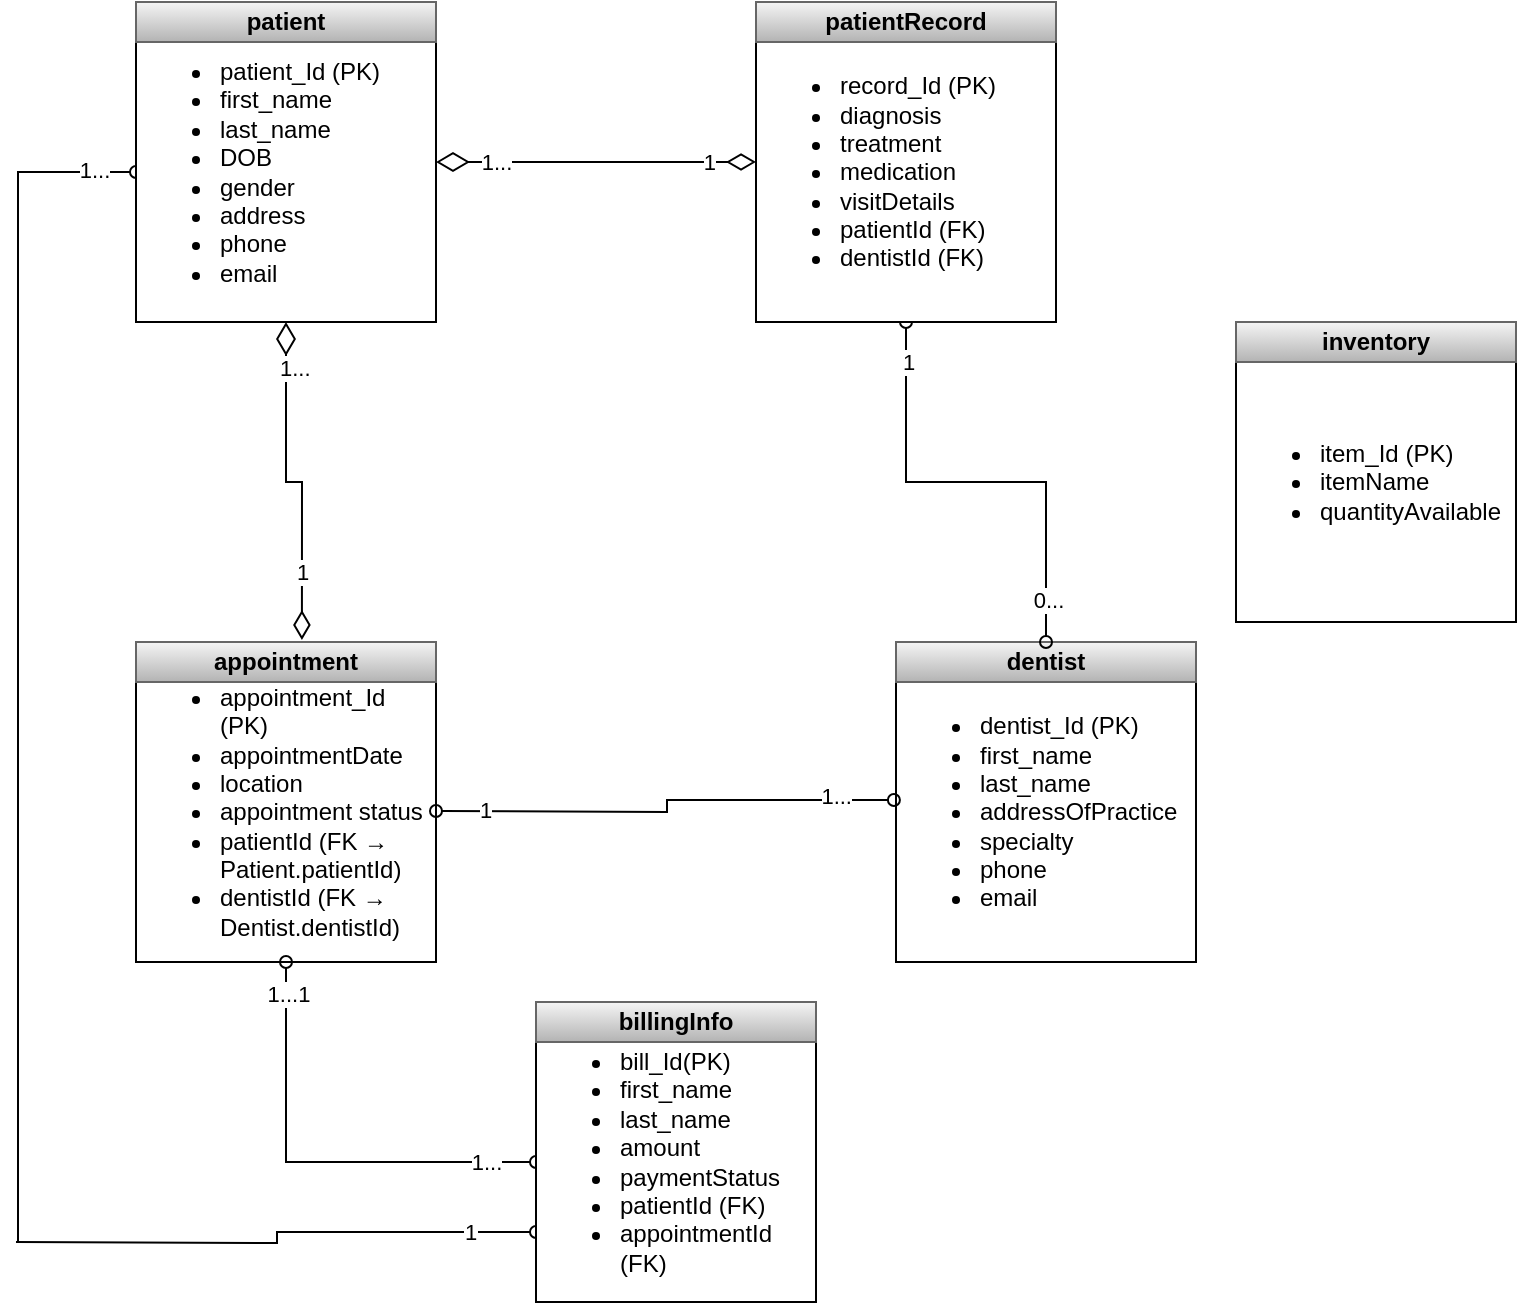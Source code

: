 <mxfile version="26.0.15">
  <diagram name="Page-1" id="0783ab3e-0a74-02c8-0abd-f7b4e66b4bec">
    <mxGraphModel dx="940" dy="472" grid="1" gridSize="10" guides="1" tooltips="1" connect="1" arrows="1" fold="1" page="1" pageScale="1" pageWidth="850" pageHeight="1100" background="#ffffff" math="0" shadow="0">
      <root>
        <mxCell id="0" />
        <mxCell id="1" parent="0" />
        <mxCell id="nWddZsHLZyRrroF07stJ-41" style="edgeStyle=orthogonalEdgeStyle;rounded=0;orthogonalLoop=1;jettySize=auto;html=1;exitX=0;exitY=0.5;exitDx=0;exitDy=0;endArrow=none;startFill=0;startArrow=oval;" edge="1" parent="1" source="nWddZsHLZyRrroF07stJ-1">
          <mxGeometry relative="1" as="geometry">
            <mxPoint x="60" y="810" as="targetPoint" />
            <Array as="points">
              <mxPoint x="61" y="275" />
            </Array>
          </mxGeometry>
        </mxCell>
        <mxCell id="nWddZsHLZyRrroF07stJ-46" value="1..." style="edgeLabel;html=1;align=center;verticalAlign=middle;resizable=0;points=[];" vertex="1" connectable="0" parent="nWddZsHLZyRrroF07stJ-41">
          <mxGeometry x="-0.929" y="-1" relative="1" as="geometry">
            <mxPoint as="offset" />
          </mxGeometry>
        </mxCell>
        <mxCell id="nWddZsHLZyRrroF07stJ-1" value="&lt;ul&gt;&lt;li&gt;patient_Id (PK)&lt;/li&gt;&lt;li&gt;first_name&lt;/li&gt;&lt;li&gt;last_name&lt;/li&gt;&lt;li&gt;DOB&lt;/li&gt;&lt;li&gt;gender&lt;/li&gt;&lt;li&gt;address&lt;/li&gt;&lt;li&gt;phone&lt;/li&gt;&lt;li&gt;email&lt;/li&gt;&lt;/ul&gt;" style="whiteSpace=wrap;html=1;aspect=fixed;align=left;" vertex="1" parent="1">
          <mxGeometry x="120" y="200" width="150" height="150" as="geometry" />
        </mxCell>
        <mxCell id="nWddZsHLZyRrroF07stJ-2" value="&lt;b&gt;patient&lt;/b&gt;" style="rounded=0;whiteSpace=wrap;html=1;fillColor=#f5f5f5;strokeColor=#666666;gradientColor=#b3b3b3;" vertex="1" parent="1">
          <mxGeometry x="120" y="190" width="150" height="20" as="geometry" />
        </mxCell>
        <mxCell id="nWddZsHLZyRrroF07stJ-3" value="&lt;ul&gt;&lt;li&gt;dentist_Id (PK)&lt;/li&gt;&lt;li&gt;first_name&lt;/li&gt;&lt;li&gt;last_name&lt;/li&gt;&lt;li&gt;addressOfPractice&lt;/li&gt;&lt;li&gt;specialty&lt;/li&gt;&lt;li&gt;phone&lt;/li&gt;&lt;li&gt;email&lt;/li&gt;&lt;/ul&gt;" style="whiteSpace=wrap;html=1;aspect=fixed;align=left;" vertex="1" parent="1">
          <mxGeometry x="500" y="520" width="150" height="150" as="geometry" />
        </mxCell>
        <mxCell id="nWddZsHLZyRrroF07stJ-4" value="&lt;b&gt;dentist&lt;/b&gt;" style="rounded=0;whiteSpace=wrap;html=1;fillColor=#f5f5f5;gradientColor=#b3b3b3;strokeColor=#666666;" vertex="1" parent="1">
          <mxGeometry x="500" y="510" width="150" height="20" as="geometry" />
        </mxCell>
        <mxCell id="nWddZsHLZyRrroF07stJ-5" value="&lt;ul&gt;&lt;li&gt;&lt;span style=&quot;background-color: transparent; color: light-dark(rgb(0, 0, 0), rgb(255, 255, 255));&quot; data-end=&quot;608&quot; data-start=&quot;591&quot;&gt;appointment_Id&lt;/span&gt;&lt;span style=&quot;background-color: transparent; color: light-dark(rgb(0, 0, 0), rgb(255, 255, 255));&quot;&gt; (PK)&lt;/span&gt;&lt;/li&gt;&lt;li&gt;&lt;span style=&quot;background-color: transparent; color: light-dark(rgb(0, 0, 0), rgb(255, 255, 255));&quot;&gt;appointmentDate&lt;/span&gt;&lt;/li&gt;&lt;li&gt;&lt;span style=&quot;background-color: transparent; color: light-dark(rgb(0, 0, 0), rgb(255, 255, 255));&quot;&gt;location&lt;/span&gt;&lt;/li&gt;&lt;li&gt;&lt;span style=&quot;background-color: transparent; color: light-dark(rgb(0, 0, 0), rgb(255, 255, 255));&quot;&gt;appointment status&lt;/span&gt;&lt;/li&gt;&lt;li&gt;&lt;span style=&quot;background-color: transparent; color: light-dark(rgb(0, 0, 0), rgb(255, 255, 255));&quot;&gt;patientId (FK → Patient.patientId)&lt;/span&gt;&lt;/li&gt;&lt;li&gt;&lt;span style=&quot;background-color: transparent; color: light-dark(rgb(0, 0, 0), rgb(255, 255, 255));&quot;&gt;dentistId (FK → Dentist.dentistId)&lt;/span&gt;&lt;/li&gt;&lt;/ul&gt;" style="whiteSpace=wrap;html=1;aspect=fixed;align=left;" vertex="1" parent="1">
          <mxGeometry x="120" y="520" width="150" height="150" as="geometry" />
        </mxCell>
        <mxCell id="nWddZsHLZyRrroF07stJ-6" value="&lt;b&gt;appointment&lt;/b&gt;" style="rounded=0;whiteSpace=wrap;html=1;fillColor=#f5f5f5;gradientColor=#b3b3b3;strokeColor=#666666;" vertex="1" parent="1">
          <mxGeometry x="120" y="510" width="150" height="20" as="geometry" />
        </mxCell>
        <mxCell id="nWddZsHLZyRrroF07stJ-36" style="edgeStyle=orthogonalEdgeStyle;rounded=0;orthogonalLoop=1;jettySize=auto;html=1;exitX=0.5;exitY=1;exitDx=0;exitDy=0;entryX=0.5;entryY=0;entryDx=0;entryDy=0;endArrow=oval;endFill=0;startArrow=oval;startFill=0;" edge="1" parent="1" source="nWddZsHLZyRrroF07stJ-8" target="nWddZsHLZyRrroF07stJ-4">
          <mxGeometry relative="1" as="geometry" />
        </mxCell>
        <mxCell id="nWddZsHLZyRrroF07stJ-37" value="1" style="edgeLabel;html=1;align=center;verticalAlign=middle;resizable=0;points=[];" vertex="1" connectable="0" parent="nWddZsHLZyRrroF07stJ-36">
          <mxGeometry x="-0.826" y="1" relative="1" as="geometry">
            <mxPoint as="offset" />
          </mxGeometry>
        </mxCell>
        <mxCell id="nWddZsHLZyRrroF07stJ-38" value="0..." style="edgeLabel;html=1;align=center;verticalAlign=middle;resizable=0;points=[];" vertex="1" connectable="0" parent="nWddZsHLZyRrroF07stJ-36">
          <mxGeometry x="0.817" y="1" relative="1" as="geometry">
            <mxPoint as="offset" />
          </mxGeometry>
        </mxCell>
        <mxCell id="nWddZsHLZyRrroF07stJ-8" value="&lt;ul&gt;&lt;li&gt;&lt;span style=&quot;background-color: transparent; color: light-dark(rgb(0, 0, 0), rgb(255, 255, 255));&quot; data-end=&quot;830&quot; data-start=&quot;818&quot;&gt;record_Id&lt;/span&gt;&lt;span style=&quot;background-color: transparent; color: light-dark(rgb(0, 0, 0), rgb(255, 255, 255));&quot;&gt; (PK)&lt;/span&gt;&lt;/li&gt;&lt;li&gt;&lt;span style=&quot;background-color: transparent; color: light-dark(rgb(0, 0, 0), rgb(255, 255, 255));&quot;&gt;diagnosis&lt;/span&gt;&lt;/li&gt;&lt;li&gt;&lt;span style=&quot;background-color: transparent; color: light-dark(rgb(0, 0, 0), rgb(255, 255, 255));&quot;&gt;treatment&lt;/span&gt;&lt;/li&gt;&lt;li&gt;&lt;span style=&quot;background-color: transparent; color: light-dark(rgb(0, 0, 0), rgb(255, 255, 255));&quot;&gt;medication&lt;/span&gt;&lt;/li&gt;&lt;li&gt;&lt;span style=&quot;background-color: transparent; color: light-dark(rgb(0, 0, 0), rgb(255, 255, 255));&quot;&gt;visitDetails&lt;/span&gt;&lt;/li&gt;&lt;li&gt;&lt;span style=&quot;background-color: transparent; color: light-dark(rgb(0, 0, 0), rgb(255, 255, 255));&quot;&gt;patientId (FK)&lt;/span&gt;&lt;/li&gt;&lt;li&gt;&lt;span style=&quot;background-color: transparent; color: light-dark(rgb(0, 0, 0), rgb(255, 255, 255));&quot;&gt;dentistId (FK)&lt;/span&gt;&lt;/li&gt;&lt;/ul&gt;" style="whiteSpace=wrap;html=1;aspect=fixed;align=left;" vertex="1" parent="1">
          <mxGeometry x="430" y="200" width="150" height="150" as="geometry" />
        </mxCell>
        <mxCell id="nWddZsHLZyRrroF07stJ-9" value="&lt;b&gt;patientRecord&lt;/b&gt;" style="rounded=0;whiteSpace=wrap;html=1;fillColor=#f5f5f5;gradientColor=#b3b3b3;strokeColor=#666666;" vertex="1" parent="1">
          <mxGeometry x="430" y="190" width="150" height="20" as="geometry" />
        </mxCell>
        <mxCell id="nWddZsHLZyRrroF07stJ-10" value="&lt;ul&gt;&lt;li&gt;&lt;span style=&quot;background-color: transparent; color: light-dark(rgb(0, 0, 0), rgb(255, 255, 255));&quot; data-end=&quot;1052&quot; data-start=&quot;1042&quot;&gt;item_Id&lt;/span&gt;&lt;span style=&quot;background-color: transparent; color: light-dark(rgb(0, 0, 0), rgb(255, 255, 255));&quot;&gt; &lt;/span&gt;&lt;span style=&quot;background-color: transparent; color: light-dark(rgb(0, 0, 0), rgb(255, 255, 255));&quot;&gt;(PK)&lt;/span&gt;&lt;/li&gt;&lt;li&gt;&lt;span style=&quot;background-color: transparent; color: light-dark(rgb(0, 0, 0), rgb(255, 255, 255));&quot;&gt;itemName&lt;/span&gt;&lt;/li&gt;&lt;li&gt;&lt;span style=&quot;background-color: transparent; color: light-dark(rgb(0, 0, 0), rgb(255, 255, 255));&quot;&gt;quantityAvailable&lt;/span&gt;&lt;/li&gt;&lt;/ul&gt;" style="whiteSpace=wrap;html=1;aspect=fixed;align=left;" vertex="1" parent="1">
          <mxGeometry x="670" y="360" width="140" height="140" as="geometry" />
        </mxCell>
        <mxCell id="nWddZsHLZyRrroF07stJ-11" value="&lt;b&gt;inventory&lt;/b&gt;" style="rounded=0;whiteSpace=wrap;html=1;fillColor=#f5f5f5;gradientColor=#b3b3b3;strokeColor=#666666;" vertex="1" parent="1">
          <mxGeometry x="670" y="350" width="140" height="20" as="geometry" />
        </mxCell>
        <mxCell id="nWddZsHLZyRrroF07stJ-40" style="edgeStyle=orthogonalEdgeStyle;rounded=0;orthogonalLoop=1;jettySize=auto;html=1;exitX=0;exitY=0.5;exitDx=0;exitDy=0;entryX=0.5;entryY=1;entryDx=0;entryDy=0;startArrow=oval;startFill=0;endArrow=oval;endFill=0;" edge="1" parent="1" source="nWddZsHLZyRrroF07stJ-12" target="nWddZsHLZyRrroF07stJ-5">
          <mxGeometry relative="1" as="geometry" />
        </mxCell>
        <mxCell id="nWddZsHLZyRrroF07stJ-48" value="1...1" style="edgeLabel;html=1;align=center;verticalAlign=middle;resizable=0;points=[];" vertex="1" connectable="0" parent="nWddZsHLZyRrroF07stJ-40">
          <mxGeometry x="0.858" y="-1" relative="1" as="geometry">
            <mxPoint as="offset" />
          </mxGeometry>
        </mxCell>
        <mxCell id="nWddZsHLZyRrroF07stJ-49" value="1..." style="edgeLabel;html=1;align=center;verticalAlign=middle;resizable=0;points=[];" vertex="1" connectable="0" parent="nWddZsHLZyRrroF07stJ-40">
          <mxGeometry x="-0.778" relative="1" as="geometry">
            <mxPoint as="offset" />
          </mxGeometry>
        </mxCell>
        <mxCell id="nWddZsHLZyRrroF07stJ-44" style="edgeStyle=orthogonalEdgeStyle;rounded=0;orthogonalLoop=1;jettySize=auto;html=1;exitX=0;exitY=0.75;exitDx=0;exitDy=0;endArrow=none;startFill=0;startArrow=oval;" edge="1" parent="1" source="nWddZsHLZyRrroF07stJ-12">
          <mxGeometry relative="1" as="geometry">
            <mxPoint x="60" y="810" as="targetPoint" />
          </mxGeometry>
        </mxCell>
        <mxCell id="nWddZsHLZyRrroF07stJ-45" value="1" style="edgeLabel;html=1;align=center;verticalAlign=middle;resizable=0;points=[];" vertex="1" connectable="0" parent="nWddZsHLZyRrroF07stJ-44">
          <mxGeometry x="-0.751" relative="1" as="geometry">
            <mxPoint as="offset" />
          </mxGeometry>
        </mxCell>
        <mxCell id="nWddZsHLZyRrroF07stJ-12" value="&lt;ul&gt;&lt;li&gt;bill_Id(PK)&lt;/li&gt;&lt;li&gt;first_name&lt;/li&gt;&lt;li&gt;last_name&lt;/li&gt;&lt;li&gt;&lt;span style=&quot;background-color: transparent; color: light-dark(rgb(0, 0, 0), rgb(255, 255, 255));&quot;&gt;amount&lt;/span&gt;&lt;/li&gt;&lt;li&gt;&lt;span style=&quot;background-color: transparent; color: light-dark(rgb(0, 0, 0), rgb(255, 255, 255));&quot;&gt;paymentStatus&amp;nbsp;&lt;/span&gt;&lt;/li&gt;&lt;li&gt;&lt;span style=&quot;background-color: transparent; color: light-dark(rgb(0, 0, 0), rgb(255, 255, 255));&quot;&gt;patientId (FK)&lt;/span&gt;&lt;/li&gt;&lt;li&gt;&lt;span style=&quot;background-color: transparent; color: light-dark(rgb(0, 0, 0), rgb(255, 255, 255));&quot;&gt;appointmentId (FK)&lt;/span&gt;&lt;/li&gt;&lt;/ul&gt;" style="whiteSpace=wrap;html=1;aspect=fixed;align=left;" vertex="1" parent="1">
          <mxGeometry x="320" y="700" width="140" height="140" as="geometry" />
        </mxCell>
        <mxCell id="nWddZsHLZyRrroF07stJ-13" value="&lt;b&gt;billingInfo&lt;/b&gt;" style="rounded=0;whiteSpace=wrap;html=1;fillColor=#f5f5f5;gradientColor=#b3b3b3;strokeColor=#666666;" vertex="1" parent="1">
          <mxGeometry x="320" y="690" width="140" height="20" as="geometry" />
        </mxCell>
        <mxCell id="nWddZsHLZyRrroF07stJ-22" value="" style="endArrow=diamondThin;html=1;endSize=12;startArrow=diamondThin;startSize=14;startFill=0;edgeStyle=orthogonalEdgeStyle;rounded=0;entryX=0.553;entryY=-0.05;entryDx=0;entryDy=0;entryPerimeter=0;exitX=0.5;exitY=1;exitDx=0;exitDy=0;endFill=0;" edge="1" parent="1" source="nWddZsHLZyRrroF07stJ-1" target="nWddZsHLZyRrroF07stJ-6">
          <mxGeometry relative="1" as="geometry">
            <mxPoint x="150" y="400" as="sourcePoint" />
            <mxPoint x="310" y="400" as="targetPoint" />
          </mxGeometry>
        </mxCell>
        <mxCell id="nWddZsHLZyRrroF07stJ-23" value="1..." style="edgeLabel;resizable=0;html=1;align=left;verticalAlign=top;" connectable="0" vertex="1" parent="nWddZsHLZyRrroF07stJ-22">
          <mxGeometry x="-1" relative="1" as="geometry">
            <mxPoint x="-5" y="10" as="offset" />
          </mxGeometry>
        </mxCell>
        <mxCell id="nWddZsHLZyRrroF07stJ-25" value="1" style="edgeLabel;html=1;align=center;verticalAlign=middle;resizable=0;points=[];" vertex="1" connectable="0" parent="nWddZsHLZyRrroF07stJ-22">
          <mxGeometry x="0.593" relative="1" as="geometry">
            <mxPoint as="offset" />
          </mxGeometry>
        </mxCell>
        <mxCell id="nWddZsHLZyRrroF07stJ-26" value="" style="endArrow=oval;html=1;startArrow=oval;startFill=0;edgeStyle=orthogonalEdgeStyle;rounded=0;endFill=0;entryX=-0.007;entryY=0.46;entryDx=0;entryDy=0;entryPerimeter=0;" edge="1" parent="1" target="nWddZsHLZyRrroF07stJ-3">
          <mxGeometry relative="1" as="geometry">
            <mxPoint x="270" y="594.5" as="sourcePoint" />
            <mxPoint x="500" y="595" as="targetPoint" />
          </mxGeometry>
        </mxCell>
        <mxCell id="nWddZsHLZyRrroF07stJ-27" value="1" style="edgeLabel;resizable=0;html=1;align=left;verticalAlign=top;" connectable="0" vertex="1" parent="nWddZsHLZyRrroF07stJ-26">
          <mxGeometry x="-1" relative="1" as="geometry">
            <mxPoint x="20" y="-14" as="offset" />
          </mxGeometry>
        </mxCell>
        <mxCell id="nWddZsHLZyRrroF07stJ-28" value="1..." style="edgeLabel;resizable=0;html=1;align=right;verticalAlign=top;" connectable="0" vertex="1" parent="nWddZsHLZyRrroF07stJ-26">
          <mxGeometry x="1" relative="1" as="geometry">
            <mxPoint x="-20" y="-15" as="offset" />
          </mxGeometry>
        </mxCell>
        <mxCell id="nWddZsHLZyRrroF07stJ-30" value="" style="endArrow=diamondThin;html=1;endSize=12;startArrow=diamondThin;startSize=14;startFill=0;edgeStyle=orthogonalEdgeStyle;rounded=0;endFill=0;" edge="1" parent="1">
          <mxGeometry relative="1" as="geometry">
            <mxPoint x="270" y="270" as="sourcePoint" />
            <mxPoint x="430" y="270" as="targetPoint" />
          </mxGeometry>
        </mxCell>
        <mxCell id="nWddZsHLZyRrroF07stJ-32" value="1" style="edgeLabel;resizable=0;html=1;align=right;verticalAlign=top;" connectable="0" vertex="1" parent="nWddZsHLZyRrroF07stJ-30">
          <mxGeometry x="1" relative="1" as="geometry">
            <mxPoint x="-20" y="-13" as="offset" />
          </mxGeometry>
        </mxCell>
        <mxCell id="nWddZsHLZyRrroF07stJ-35" value="1..." style="edgeLabel;html=1;align=center;verticalAlign=middle;resizable=0;points=[];" vertex="1" connectable="0" parent="nWddZsHLZyRrroF07stJ-30">
          <mxGeometry x="-0.6" y="-7" relative="1" as="geometry">
            <mxPoint x="-2" y="-7" as="offset" />
          </mxGeometry>
        </mxCell>
      </root>
    </mxGraphModel>
  </diagram>
</mxfile>
